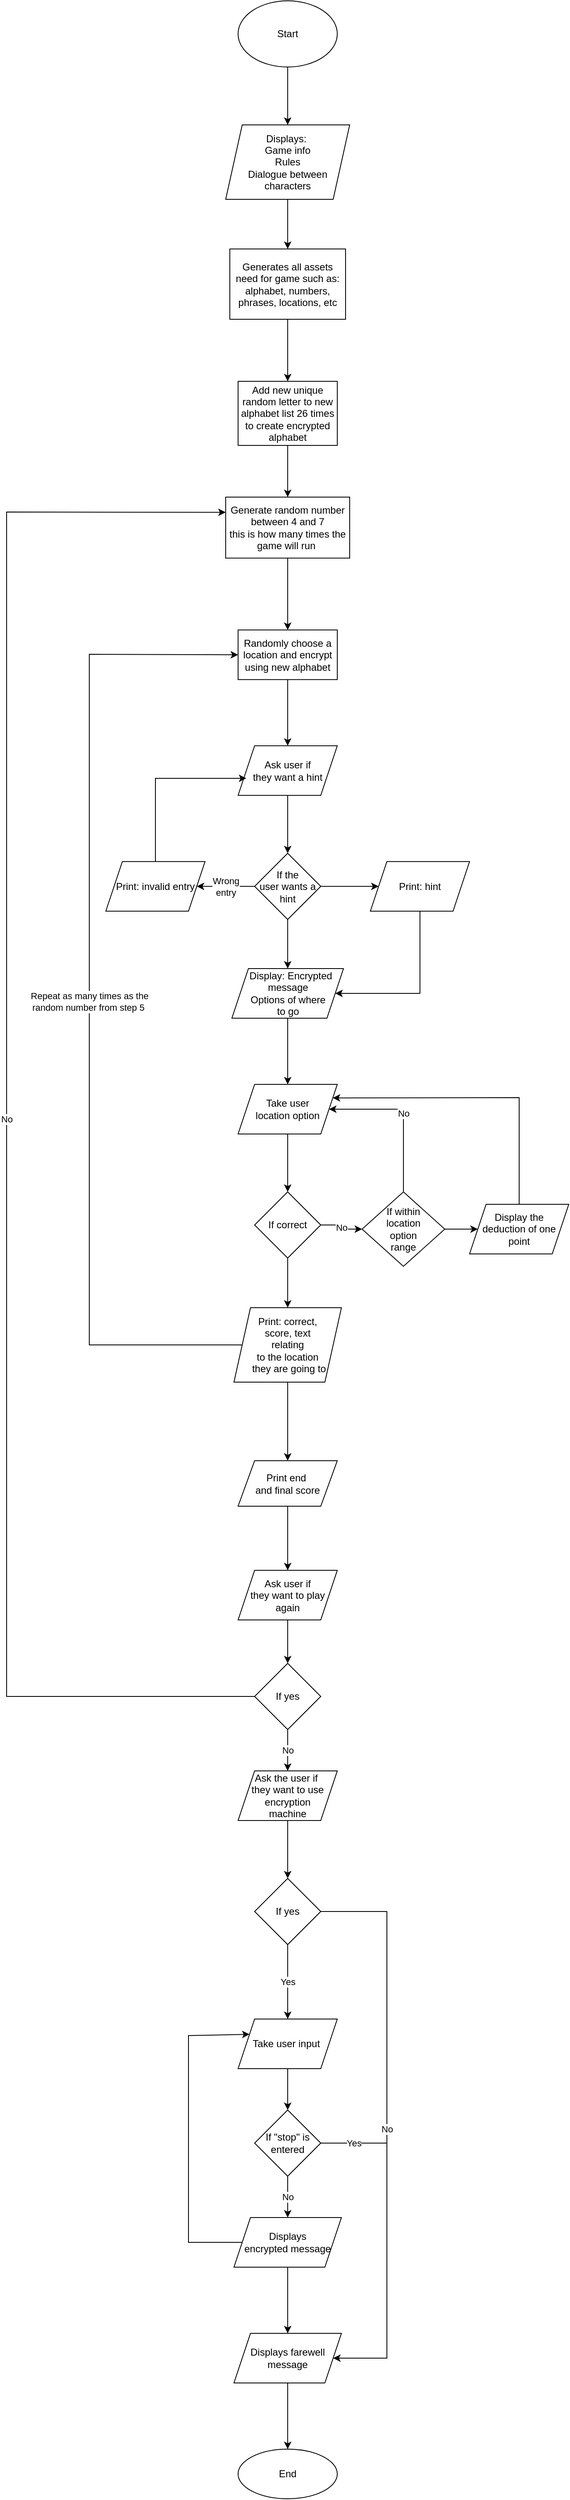 <mxfile version="20.0.1" type="device"><diagram id="y7VIO-98dEFODvbGFr3_" name="Page-1"><mxGraphModel dx="835" dy="1568" grid="1" gridSize="10" guides="1" tooltips="1" connect="1" arrows="1" fold="1" page="1" pageScale="1" pageWidth="850" pageHeight="1100" math="0" shadow="0"><root><mxCell id="0"/><mxCell id="1" parent="0"/><mxCell id="70UwPtfz-JqAye3T7jwM-7" value="" style="edgeStyle=orthogonalEdgeStyle;rounded=0;orthogonalLoop=1;jettySize=auto;html=1;" parent="1" source="70UwPtfz-JqAye3T7jwM-1" target="70UwPtfz-JqAye3T7jwM-6" edge="1"><mxGeometry relative="1" as="geometry"/></mxCell><mxCell id="70UwPtfz-JqAye3T7jwM-1" value="Start" style="ellipse;whiteSpace=wrap;html=1;" parent="1" vertex="1"><mxGeometry x="360" y="420" width="120" height="80" as="geometry"/></mxCell><mxCell id="70UwPtfz-JqAye3T7jwM-9" value="" style="edgeStyle=orthogonalEdgeStyle;rounded=0;orthogonalLoop=1;jettySize=auto;html=1;" parent="1" source="70UwPtfz-JqAye3T7jwM-6" target="70UwPtfz-JqAye3T7jwM-8" edge="1"><mxGeometry relative="1" as="geometry"/></mxCell><mxCell id="70UwPtfz-JqAye3T7jwM-6" value="Displays:&amp;nbsp;&lt;br&gt;Game info&lt;br&gt;Rules&lt;br&gt;Dialogue between characters" style="shape=parallelogram;perimeter=parallelogramPerimeter;whiteSpace=wrap;html=1;fixedSize=1;" parent="1" vertex="1"><mxGeometry x="345" y="570" width="150" height="90" as="geometry"/></mxCell><mxCell id="70UwPtfz-JqAye3T7jwM-11" value="" style="edgeStyle=orthogonalEdgeStyle;rounded=0;orthogonalLoop=1;jettySize=auto;html=1;" parent="1" source="70UwPtfz-JqAye3T7jwM-8" target="70UwPtfz-JqAye3T7jwM-10" edge="1"><mxGeometry relative="1" as="geometry"/></mxCell><mxCell id="70UwPtfz-JqAye3T7jwM-8" value="Generates all assets need for game such as:&lt;br&gt;alphabet, numbers,&lt;br&gt;phrases, locations, etc" style="whiteSpace=wrap;html=1;" parent="1" vertex="1"><mxGeometry x="350" y="720" width="140" height="85" as="geometry"/></mxCell><mxCell id="70UwPtfz-JqAye3T7jwM-13" value="" style="edgeStyle=orthogonalEdgeStyle;rounded=0;orthogonalLoop=1;jettySize=auto;html=1;" parent="1" source="70UwPtfz-JqAye3T7jwM-10" target="70UwPtfz-JqAye3T7jwM-12" edge="1"><mxGeometry relative="1" as="geometry"/></mxCell><mxCell id="70UwPtfz-JqAye3T7jwM-10" value="Add new unique random letter to new alphabet list 26 times to create encrypted alphabet" style="whiteSpace=wrap;html=1;" parent="1" vertex="1"><mxGeometry x="360" y="880" width="120" height="77.5" as="geometry"/></mxCell><mxCell id="70UwPtfz-JqAye3T7jwM-17" value="" style="edgeStyle=orthogonalEdgeStyle;rounded=0;orthogonalLoop=1;jettySize=auto;html=1;" parent="1" source="70UwPtfz-JqAye3T7jwM-12" target="70UwPtfz-JqAye3T7jwM-16" edge="1"><mxGeometry relative="1" as="geometry"/></mxCell><mxCell id="70UwPtfz-JqAye3T7jwM-12" value="Generate random number between 4 and 7&lt;br&gt;this is how many times the game will run&amp;nbsp;" style="whiteSpace=wrap;html=1;" parent="1" vertex="1"><mxGeometry x="345" y="1020" width="150" height="73.75" as="geometry"/></mxCell><mxCell id="70UwPtfz-JqAye3T7jwM-19" value="" style="edgeStyle=orthogonalEdgeStyle;rounded=0;orthogonalLoop=1;jettySize=auto;html=1;" parent="1" source="70UwPtfz-JqAye3T7jwM-16" target="70UwPtfz-JqAye3T7jwM-18" edge="1"><mxGeometry relative="1" as="geometry"/></mxCell><mxCell id="70UwPtfz-JqAye3T7jwM-16" value="Randomly choose a location and encrypt using new alphabet" style="whiteSpace=wrap;html=1;" parent="1" vertex="1"><mxGeometry x="360" y="1180.625" width="120" height="60" as="geometry"/></mxCell><mxCell id="70UwPtfz-JqAye3T7jwM-21" value="" style="edgeStyle=orthogonalEdgeStyle;rounded=0;orthogonalLoop=1;jettySize=auto;html=1;" parent="1" source="70UwPtfz-JqAye3T7jwM-18" target="70UwPtfz-JqAye3T7jwM-20" edge="1"><mxGeometry relative="1" as="geometry"/></mxCell><mxCell id="70UwPtfz-JqAye3T7jwM-18" value="Ask user if&lt;br&gt;they want a hint" style="shape=parallelogram;perimeter=parallelogramPerimeter;whiteSpace=wrap;html=1;fixedSize=1;" parent="1" vertex="1"><mxGeometry x="360" y="1320.625" width="120" height="60" as="geometry"/></mxCell><mxCell id="70UwPtfz-JqAye3T7jwM-25" value="Wrong&lt;br&gt;entry" style="edgeStyle=orthogonalEdgeStyle;rounded=0;orthogonalLoop=1;jettySize=auto;html=1;" parent="1" source="70UwPtfz-JqAye3T7jwM-20" target="70UwPtfz-JqAye3T7jwM-24" edge="1"><mxGeometry relative="1" as="geometry"/></mxCell><mxCell id="70UwPtfz-JqAye3T7jwM-28" value="" style="edgeStyle=orthogonalEdgeStyle;rounded=0;orthogonalLoop=1;jettySize=auto;html=1;" parent="1" source="70UwPtfz-JqAye3T7jwM-20" target="70UwPtfz-JqAye3T7jwM-27" edge="1"><mxGeometry relative="1" as="geometry"/></mxCell><mxCell id="70UwPtfz-JqAye3T7jwM-30" value="" style="edgeStyle=orthogonalEdgeStyle;rounded=0;orthogonalLoop=1;jettySize=auto;html=1;" parent="1" source="70UwPtfz-JqAye3T7jwM-20" target="70UwPtfz-JqAye3T7jwM-29" edge="1"><mxGeometry relative="1" as="geometry"/></mxCell><mxCell id="70UwPtfz-JqAye3T7jwM-20" value="If the &lt;br&gt;user wants a &lt;br&gt;hint" style="rhombus;whiteSpace=wrap;html=1;" parent="1" vertex="1"><mxGeometry x="380" y="1450.625" width="80" height="80" as="geometry"/></mxCell><mxCell id="70UwPtfz-JqAye3T7jwM-24" value="Print: invalid entry" style="shape=parallelogram;perimeter=parallelogramPerimeter;whiteSpace=wrap;html=1;fixedSize=1;" parent="1" vertex="1"><mxGeometry x="200" y="1460.625" width="120" height="60" as="geometry"/></mxCell><mxCell id="70UwPtfz-JqAye3T7jwM-26" value="" style="endArrow=classic;html=1;rounded=0;entryX=0.083;entryY=0.656;entryDx=0;entryDy=0;entryPerimeter=0;" parent="1" source="70UwPtfz-JqAye3T7jwM-24" target="70UwPtfz-JqAye3T7jwM-18" edge="1"><mxGeometry width="50" height="50" relative="1" as="geometry"><mxPoint x="320" y="1300" as="sourcePoint"/><mxPoint x="370" y="1250" as="targetPoint"/><Array as="points"><mxPoint x="260" y="1360"/></Array></mxGeometry></mxCell><mxCell id="70UwPtfz-JqAye3T7jwM-27" value="Print: hint" style="shape=parallelogram;perimeter=parallelogramPerimeter;whiteSpace=wrap;html=1;fixedSize=1;" parent="1" vertex="1"><mxGeometry x="520" y="1460.625" width="120" height="60" as="geometry"/></mxCell><mxCell id="70UwPtfz-JqAye3T7jwM-35" value="" style="edgeStyle=orthogonalEdgeStyle;rounded=0;orthogonalLoop=1;jettySize=auto;html=1;" parent="1" source="70UwPtfz-JqAye3T7jwM-29" target="70UwPtfz-JqAye3T7jwM-34" edge="1"><mxGeometry relative="1" as="geometry"/></mxCell><mxCell id="70UwPtfz-JqAye3T7jwM-29" value="&amp;nbsp; Display: Encrypted message&lt;br&gt;Options of where &lt;br&gt;to go" style="shape=parallelogram;perimeter=parallelogramPerimeter;whiteSpace=wrap;html=1;fixedSize=1;" parent="1" vertex="1"><mxGeometry x="352.5" y="1590" width="135" height="60" as="geometry"/></mxCell><mxCell id="70UwPtfz-JqAye3T7jwM-33" value="" style="endArrow=classic;html=1;rounded=0;exitX=0.5;exitY=1;exitDx=0;exitDy=0;entryX=1;entryY=0.5;entryDx=0;entryDy=0;" parent="1" source="70UwPtfz-JqAye3T7jwM-27" target="70UwPtfz-JqAye3T7jwM-29" edge="1"><mxGeometry width="50" height="50" relative="1" as="geometry"><mxPoint x="420" y="1360" as="sourcePoint"/><mxPoint x="470" y="1310" as="targetPoint"/><Array as="points"><mxPoint x="580" y="1620"/></Array></mxGeometry></mxCell><mxCell id="70UwPtfz-JqAye3T7jwM-37" value="" style="edgeStyle=orthogonalEdgeStyle;rounded=0;orthogonalLoop=1;jettySize=auto;html=1;" parent="1" source="70UwPtfz-JqAye3T7jwM-34" target="70UwPtfz-JqAye3T7jwM-36" edge="1"><mxGeometry relative="1" as="geometry"/></mxCell><mxCell id="70UwPtfz-JqAye3T7jwM-34" value="Take user &lt;br&gt;location option" style="shape=parallelogram;perimeter=parallelogramPerimeter;whiteSpace=wrap;html=1;fixedSize=1;" parent="1" vertex="1"><mxGeometry x="360" y="1730" width="120" height="60" as="geometry"/></mxCell><mxCell id="70UwPtfz-JqAye3T7jwM-41" value="" style="edgeStyle=orthogonalEdgeStyle;rounded=0;orthogonalLoop=1;jettySize=auto;html=1;" parent="1" source="70UwPtfz-JqAye3T7jwM-36" target="70UwPtfz-JqAye3T7jwM-40" edge="1"><mxGeometry relative="1" as="geometry"/></mxCell><mxCell id="70UwPtfz-JqAye3T7jwM-43" value="No" style="edgeStyle=orthogonalEdgeStyle;rounded=0;orthogonalLoop=1;jettySize=auto;html=1;" parent="1" source="70UwPtfz-JqAye3T7jwM-36" target="70UwPtfz-JqAye3T7jwM-42" edge="1"><mxGeometry relative="1" as="geometry"/></mxCell><mxCell id="70UwPtfz-JqAye3T7jwM-36" value="If correct" style="rhombus;whiteSpace=wrap;html=1;" parent="1" vertex="1"><mxGeometry x="380" y="1860" width="80" height="80" as="geometry"/></mxCell><mxCell id="70UwPtfz-JqAye3T7jwM-50" value="" style="edgeStyle=orthogonalEdgeStyle;rounded=0;orthogonalLoop=1;jettySize=auto;html=1;" parent="1" source="70UwPtfz-JqAye3T7jwM-40" target="70UwPtfz-JqAye3T7jwM-49" edge="1"><mxGeometry relative="1" as="geometry"/></mxCell><mxCell id="70UwPtfz-JqAye3T7jwM-40" value="Print: correct,&lt;br&gt;score, text &lt;br&gt;relating&lt;br&gt;to the location&lt;br&gt;&amp;nbsp;they are going to" style="shape=parallelogram;perimeter=parallelogramPerimeter;whiteSpace=wrap;html=1;fixedSize=1;" parent="1" vertex="1"><mxGeometry x="355" y="2000" width="130" height="90" as="geometry"/></mxCell><mxCell id="70UwPtfz-JqAye3T7jwM-46" value="" style="edgeStyle=orthogonalEdgeStyle;rounded=0;orthogonalLoop=1;jettySize=auto;html=1;" parent="1" source="70UwPtfz-JqAye3T7jwM-42" target="70UwPtfz-JqAye3T7jwM-45" edge="1"><mxGeometry relative="1" as="geometry"/></mxCell><mxCell id="70UwPtfz-JqAye3T7jwM-42" value="If within&lt;br&gt;location&lt;br&gt;option &lt;br&gt;range" style="rhombus;whiteSpace=wrap;html=1;" parent="1" vertex="1"><mxGeometry x="510" y="1860" width="100" height="90" as="geometry"/></mxCell><mxCell id="70UwPtfz-JqAye3T7jwM-44" value="No" style="endArrow=classic;html=1;rounded=0;exitX=0.5;exitY=0;exitDx=0;exitDy=0;entryX=1;entryY=0.5;entryDx=0;entryDy=0;" parent="1" source="70UwPtfz-JqAye3T7jwM-42" target="70UwPtfz-JqAye3T7jwM-34" edge="1"><mxGeometry width="50" height="50" relative="1" as="geometry"><mxPoint x="480" y="1880" as="sourcePoint"/><mxPoint x="530" y="1830" as="targetPoint"/><Array as="points"><mxPoint x="560" y="1760"/></Array></mxGeometry></mxCell><mxCell id="70UwPtfz-JqAye3T7jwM-45" value="Display the &lt;br&gt;deduction of one point" style="shape=parallelogram;perimeter=parallelogramPerimeter;whiteSpace=wrap;html=1;fixedSize=1;" parent="1" vertex="1"><mxGeometry x="640" y="1875" width="120" height="60" as="geometry"/></mxCell><mxCell id="70UwPtfz-JqAye3T7jwM-47" value="" style="endArrow=classic;html=1;rounded=0;exitX=0.5;exitY=0;exitDx=0;exitDy=0;entryX=1;entryY=0.25;entryDx=0;entryDy=0;" parent="1" source="70UwPtfz-JqAye3T7jwM-45" target="70UwPtfz-JqAye3T7jwM-34" edge="1"><mxGeometry width="50" height="50" relative="1" as="geometry"><mxPoint x="630" y="1870" as="sourcePoint"/><mxPoint x="740" y="1740" as="targetPoint"/><Array as="points"><mxPoint x="700" y="1746"/></Array></mxGeometry></mxCell><mxCell id="70UwPtfz-JqAye3T7jwM-48" value="Repeat as many times as the&lt;br&gt;random number from step 5&amp;nbsp;" style="endArrow=classic;html=1;rounded=0;exitX=0;exitY=0.5;exitDx=0;exitDy=0;entryX=0;entryY=0.5;entryDx=0;entryDy=0;" parent="1" source="70UwPtfz-JqAye3T7jwM-40" target="70UwPtfz-JqAye3T7jwM-16" edge="1"><mxGeometry width="50" height="50" relative="1" as="geometry"><mxPoint x="320" y="1710" as="sourcePoint"/><mxPoint x="370" y="1660" as="targetPoint"/><Array as="points"><mxPoint x="180" y="2045"/><mxPoint x="180" y="1620"/><mxPoint x="180" y="1210"/></Array></mxGeometry></mxCell><mxCell id="70UwPtfz-JqAye3T7jwM-52" value="" style="edgeStyle=orthogonalEdgeStyle;rounded=0;orthogonalLoop=1;jettySize=auto;html=1;" parent="1" source="70UwPtfz-JqAye3T7jwM-49" target="70UwPtfz-JqAye3T7jwM-51" edge="1"><mxGeometry relative="1" as="geometry"/></mxCell><mxCell id="70UwPtfz-JqAye3T7jwM-49" value="Print end&amp;nbsp;&lt;br&gt;and final score" style="shape=parallelogram;perimeter=parallelogramPerimeter;whiteSpace=wrap;html=1;fixedSize=1;" parent="1" vertex="1"><mxGeometry x="360" y="2185" width="120" height="55" as="geometry"/></mxCell><mxCell id="70UwPtfz-JqAye3T7jwM-54" value="" style="edgeStyle=orthogonalEdgeStyle;rounded=0;orthogonalLoop=1;jettySize=auto;html=1;" parent="1" source="70UwPtfz-JqAye3T7jwM-51" target="70UwPtfz-JqAye3T7jwM-53" edge="1"><mxGeometry relative="1" as="geometry"/></mxCell><mxCell id="70UwPtfz-JqAye3T7jwM-51" value="Ask user if &lt;br&gt;they want to play again" style="shape=parallelogram;perimeter=parallelogramPerimeter;whiteSpace=wrap;html=1;fixedSize=1;" parent="1" vertex="1"><mxGeometry x="360" y="2317.5" width="120" height="60" as="geometry"/></mxCell><mxCell id="70UwPtfz-JqAye3T7jwM-53" value="If yes" style="rhombus;whiteSpace=wrap;html=1;" parent="1" vertex="1"><mxGeometry x="380" y="2430" width="80" height="80" as="geometry"/></mxCell><mxCell id="bpB5oWs-8FppwpaESPo3-2" value="" style="edgeStyle=orthogonalEdgeStyle;rounded=0;orthogonalLoop=1;jettySize=auto;html=1;" edge="1" parent="1" source="70UwPtfz-JqAye3T7jwM-57" target="bpB5oWs-8FppwpaESPo3-1"><mxGeometry relative="1" as="geometry"/></mxCell><mxCell id="70UwPtfz-JqAye3T7jwM-57" value="Ask the user if&amp;nbsp;&lt;br&gt;they want to use&lt;br&gt;encryption &lt;br&gt;machine" style="shape=parallelogram;perimeter=parallelogramPerimeter;whiteSpace=wrap;html=1;fixedSize=1;" parent="1" vertex="1"><mxGeometry x="360" y="2560" width="120" height="60" as="geometry"/></mxCell><mxCell id="70UwPtfz-JqAye3T7jwM-58" value="No" style="endArrow=classic;html=1;rounded=0;exitX=0.5;exitY=1;exitDx=0;exitDy=0;entryX=0.5;entryY=0;entryDx=0;entryDy=0;" parent="1" source="70UwPtfz-JqAye3T7jwM-53" target="70UwPtfz-JqAye3T7jwM-57" edge="1"><mxGeometry width="50" height="50" relative="1" as="geometry"><mxPoint x="250" y="2300" as="sourcePoint"/><mxPoint x="300" y="2250" as="targetPoint"/></mxGeometry></mxCell><mxCell id="70UwPtfz-JqAye3T7jwM-59" value="No" style="endArrow=classic;html=1;rounded=0;entryX=0;entryY=0.25;entryDx=0;entryDy=0;exitX=0;exitY=0.5;exitDx=0;exitDy=0;exitPerimeter=0;" parent="1" source="70UwPtfz-JqAye3T7jwM-53" target="70UwPtfz-JqAye3T7jwM-12" edge="1"><mxGeometry width="50" height="50" relative="1" as="geometry"><mxPoint x="370" y="2460" as="sourcePoint"/><mxPoint x="300" y="2250" as="targetPoint"/><Array as="points"><mxPoint x="80" y="2470"/><mxPoint x="80" y="1038"/></Array></mxGeometry></mxCell><mxCell id="bpB5oWs-8FppwpaESPo3-8" value="Yes" style="edgeStyle=orthogonalEdgeStyle;rounded=0;orthogonalLoop=1;jettySize=auto;html=1;" edge="1" parent="1" source="bpB5oWs-8FppwpaESPo3-1" target="bpB5oWs-8FppwpaESPo3-7"><mxGeometry relative="1" as="geometry"/></mxCell><mxCell id="bpB5oWs-8FppwpaESPo3-1" value="If yes" style="rhombus;whiteSpace=wrap;html=1;" vertex="1" parent="1"><mxGeometry x="380" y="2690" width="80" height="80" as="geometry"/></mxCell><mxCell id="bpB5oWs-8FppwpaESPo3-10" value="" style="edgeStyle=orthogonalEdgeStyle;rounded=0;orthogonalLoop=1;jettySize=auto;html=1;" edge="1" parent="1" source="bpB5oWs-8FppwpaESPo3-7" target="bpB5oWs-8FppwpaESPo3-9"><mxGeometry relative="1" as="geometry"/></mxCell><mxCell id="bpB5oWs-8FppwpaESPo3-7" value="Take user input&amp;nbsp;&lt;br&gt;" style="shape=parallelogram;perimeter=parallelogramPerimeter;whiteSpace=wrap;html=1;fixedSize=1;" vertex="1" parent="1"><mxGeometry x="360" y="2860" width="120" height="60" as="geometry"/></mxCell><mxCell id="bpB5oWs-8FppwpaESPo3-12" value="No" style="edgeStyle=orthogonalEdgeStyle;rounded=0;orthogonalLoop=1;jettySize=auto;html=1;" edge="1" parent="1" source="bpB5oWs-8FppwpaESPo3-9" target="bpB5oWs-8FppwpaESPo3-11"><mxGeometry relative="1" as="geometry"/></mxCell><mxCell id="bpB5oWs-8FppwpaESPo3-9" value="If &quot;stop&quot; is entered" style="rhombus;whiteSpace=wrap;html=1;" vertex="1" parent="1"><mxGeometry x="380" y="2970" width="80" height="80" as="geometry"/></mxCell><mxCell id="bpB5oWs-8FppwpaESPo3-14" value="" style="edgeStyle=orthogonalEdgeStyle;rounded=0;orthogonalLoop=1;jettySize=auto;html=1;" edge="1" parent="1" source="bpB5oWs-8FppwpaESPo3-11" target="bpB5oWs-8FppwpaESPo3-13"><mxGeometry relative="1" as="geometry"/></mxCell><mxCell id="bpB5oWs-8FppwpaESPo3-11" value="Displays &lt;br&gt;encrypted message" style="shape=parallelogram;perimeter=parallelogramPerimeter;whiteSpace=wrap;html=1;fixedSize=1;" vertex="1" parent="1"><mxGeometry x="355" y="3100" width="130" height="60" as="geometry"/></mxCell><mxCell id="bpB5oWs-8FppwpaESPo3-16" value="" style="edgeStyle=orthogonalEdgeStyle;rounded=0;orthogonalLoop=1;jettySize=auto;html=1;" edge="1" parent="1" source="bpB5oWs-8FppwpaESPo3-13" target="bpB5oWs-8FppwpaESPo3-15"><mxGeometry relative="1" as="geometry"/></mxCell><mxCell id="bpB5oWs-8FppwpaESPo3-13" value="Displays farewell&lt;br&gt;message" style="shape=parallelogram;perimeter=parallelogramPerimeter;whiteSpace=wrap;html=1;fixedSize=1;" vertex="1" parent="1"><mxGeometry x="355" y="3240" width="130" height="60" as="geometry"/></mxCell><mxCell id="bpB5oWs-8FppwpaESPo3-15" value="End" style="ellipse;whiteSpace=wrap;html=1;" vertex="1" parent="1"><mxGeometry x="360" y="3380" width="120" height="60" as="geometry"/></mxCell><mxCell id="bpB5oWs-8FppwpaESPo3-17" value="No" style="endArrow=classic;html=1;rounded=0;exitX=1;exitY=0.5;exitDx=0;exitDy=0;entryX=1;entryY=0.5;entryDx=0;entryDy=0;" edge="1" parent="1" source="bpB5oWs-8FppwpaESPo3-1" target="bpB5oWs-8FppwpaESPo3-13"><mxGeometry width="50" height="50" relative="1" as="geometry"><mxPoint x="490" y="2790" as="sourcePoint"/><mxPoint x="540" y="2740" as="targetPoint"/><Array as="points"><mxPoint x="540" y="2730"/><mxPoint x="540" y="3270"/></Array></mxGeometry></mxCell><mxCell id="bpB5oWs-8FppwpaESPo3-22" value="Yes" style="endArrow=none;html=1;rounded=0;exitX=1;exitY=0.5;exitDx=0;exitDy=0;" edge="1" parent="1" source="bpB5oWs-8FppwpaESPo3-9"><mxGeometry width="50" height="50" relative="1" as="geometry"><mxPoint x="300" y="2830" as="sourcePoint"/><mxPoint x="540" y="3010" as="targetPoint"/></mxGeometry></mxCell><mxCell id="bpB5oWs-8FppwpaESPo3-23" value="" style="endArrow=classic;html=1;rounded=0;exitX=0;exitY=0.5;exitDx=0;exitDy=0;entryX=0;entryY=0.25;entryDx=0;entryDy=0;" edge="1" parent="1" source="bpB5oWs-8FppwpaESPo3-11" target="bpB5oWs-8FppwpaESPo3-7"><mxGeometry width="50" height="50" relative="1" as="geometry"><mxPoint x="300" y="2830" as="sourcePoint"/><mxPoint x="350" y="2780" as="targetPoint"/><Array as="points"><mxPoint x="300" y="3130"/><mxPoint x="300" y="2880"/></Array></mxGeometry></mxCell></root></mxGraphModel></diagram></mxfile>